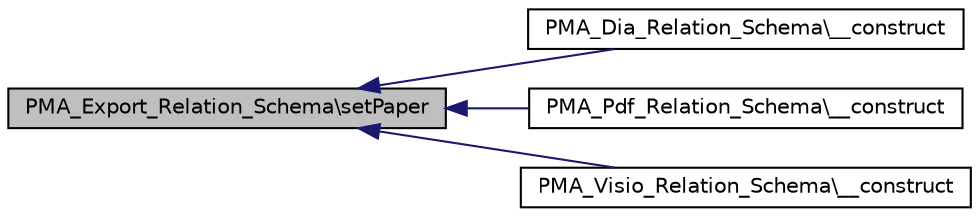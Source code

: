 digraph G
{
  edge [fontname="Helvetica",fontsize="10",labelfontname="Helvetica",labelfontsize="10"];
  node [fontname="Helvetica",fontsize="10",shape=record];
  rankdir="LR";
  Node1 [label="PMA_Export_Relation_Schema\\setPaper",height=0.2,width=0.4,color="black", fillcolor="grey75", style="filled" fontcolor="black"];
  Node1 -> Node2 [dir="back",color="midnightblue",fontsize="10",style="solid",fontname="Helvetica"];
  Node2 [label="PMA_Dia_Relation_Schema\\__construct",height=0.2,width=0.4,color="black", fillcolor="white", style="filled",URL="$classPMA__Dia__Relation__Schema.html#a8dfd34030611f114644c86e643c4d56f",tooltip="The &quot;PMA_Dia_Relation_Schema&quot; constructor."];
  Node1 -> Node3 [dir="back",color="midnightblue",fontsize="10",style="solid",fontname="Helvetica"];
  Node3 [label="PMA_Pdf_Relation_Schema\\__construct",height=0.2,width=0.4,color="black", fillcolor="white", style="filled",URL="$classPMA__Pdf__Relation__Schema.html#a5b2a26f3a186d05138ba4fe54d1e161e",tooltip="The &quot;PMA_Pdf_Relation_Schema&quot; constructor."];
  Node1 -> Node4 [dir="back",color="midnightblue",fontsize="10",style="solid",fontname="Helvetica"];
  Node4 [label="PMA_Visio_Relation_Schema\\__construct",height=0.2,width=0.4,color="black", fillcolor="white", style="filled",URL="$classPMA__Visio__Relation__Schema.html#a4a318f68e2091d135edb27b8fe4335eb",tooltip="The &quot;PMA_Visio_Relation_Schema&quot; constructor."];
}
